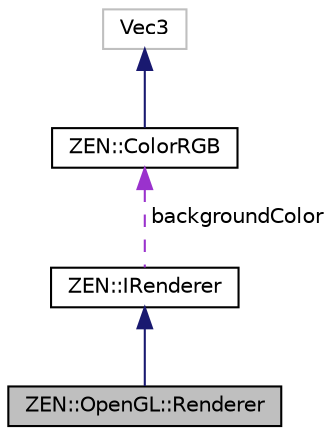 digraph "ZEN::OpenGL::Renderer"
{
 // LATEX_PDF_SIZE
  edge [fontname="Helvetica",fontsize="10",labelfontname="Helvetica",labelfontsize="10"];
  node [fontname="Helvetica",fontsize="10",shape=record];
  Node1 [label="ZEN::OpenGL::Renderer",height=0.2,width=0.4,color="black", fillcolor="grey75", style="filled", fontcolor="black",tooltip=" "];
  Node2 -> Node1 [dir="back",color="midnightblue",fontsize="10",style="solid",fontname="Helvetica"];
  Node2 [label="ZEN::IRenderer",height=0.2,width=0.4,color="black", fillcolor="white", style="filled",URL="$classZEN_1_1IRenderer.html",tooltip=" "];
  Node3 -> Node2 [dir="back",color="darkorchid3",fontsize="10",style="dashed",label=" backgroundColor" ,fontname="Helvetica"];
  Node3 [label="ZEN::ColorRGB",height=0.2,width=0.4,color="black", fillcolor="white", style="filled",URL="$classZEN_1_1ColorRGB.html",tooltip=" "];
  Node4 -> Node3 [dir="back",color="midnightblue",fontsize="10",style="solid",fontname="Helvetica"];
  Node4 [label="Vec3",height=0.2,width=0.4,color="grey75", fillcolor="white", style="filled",tooltip=" "];
}

